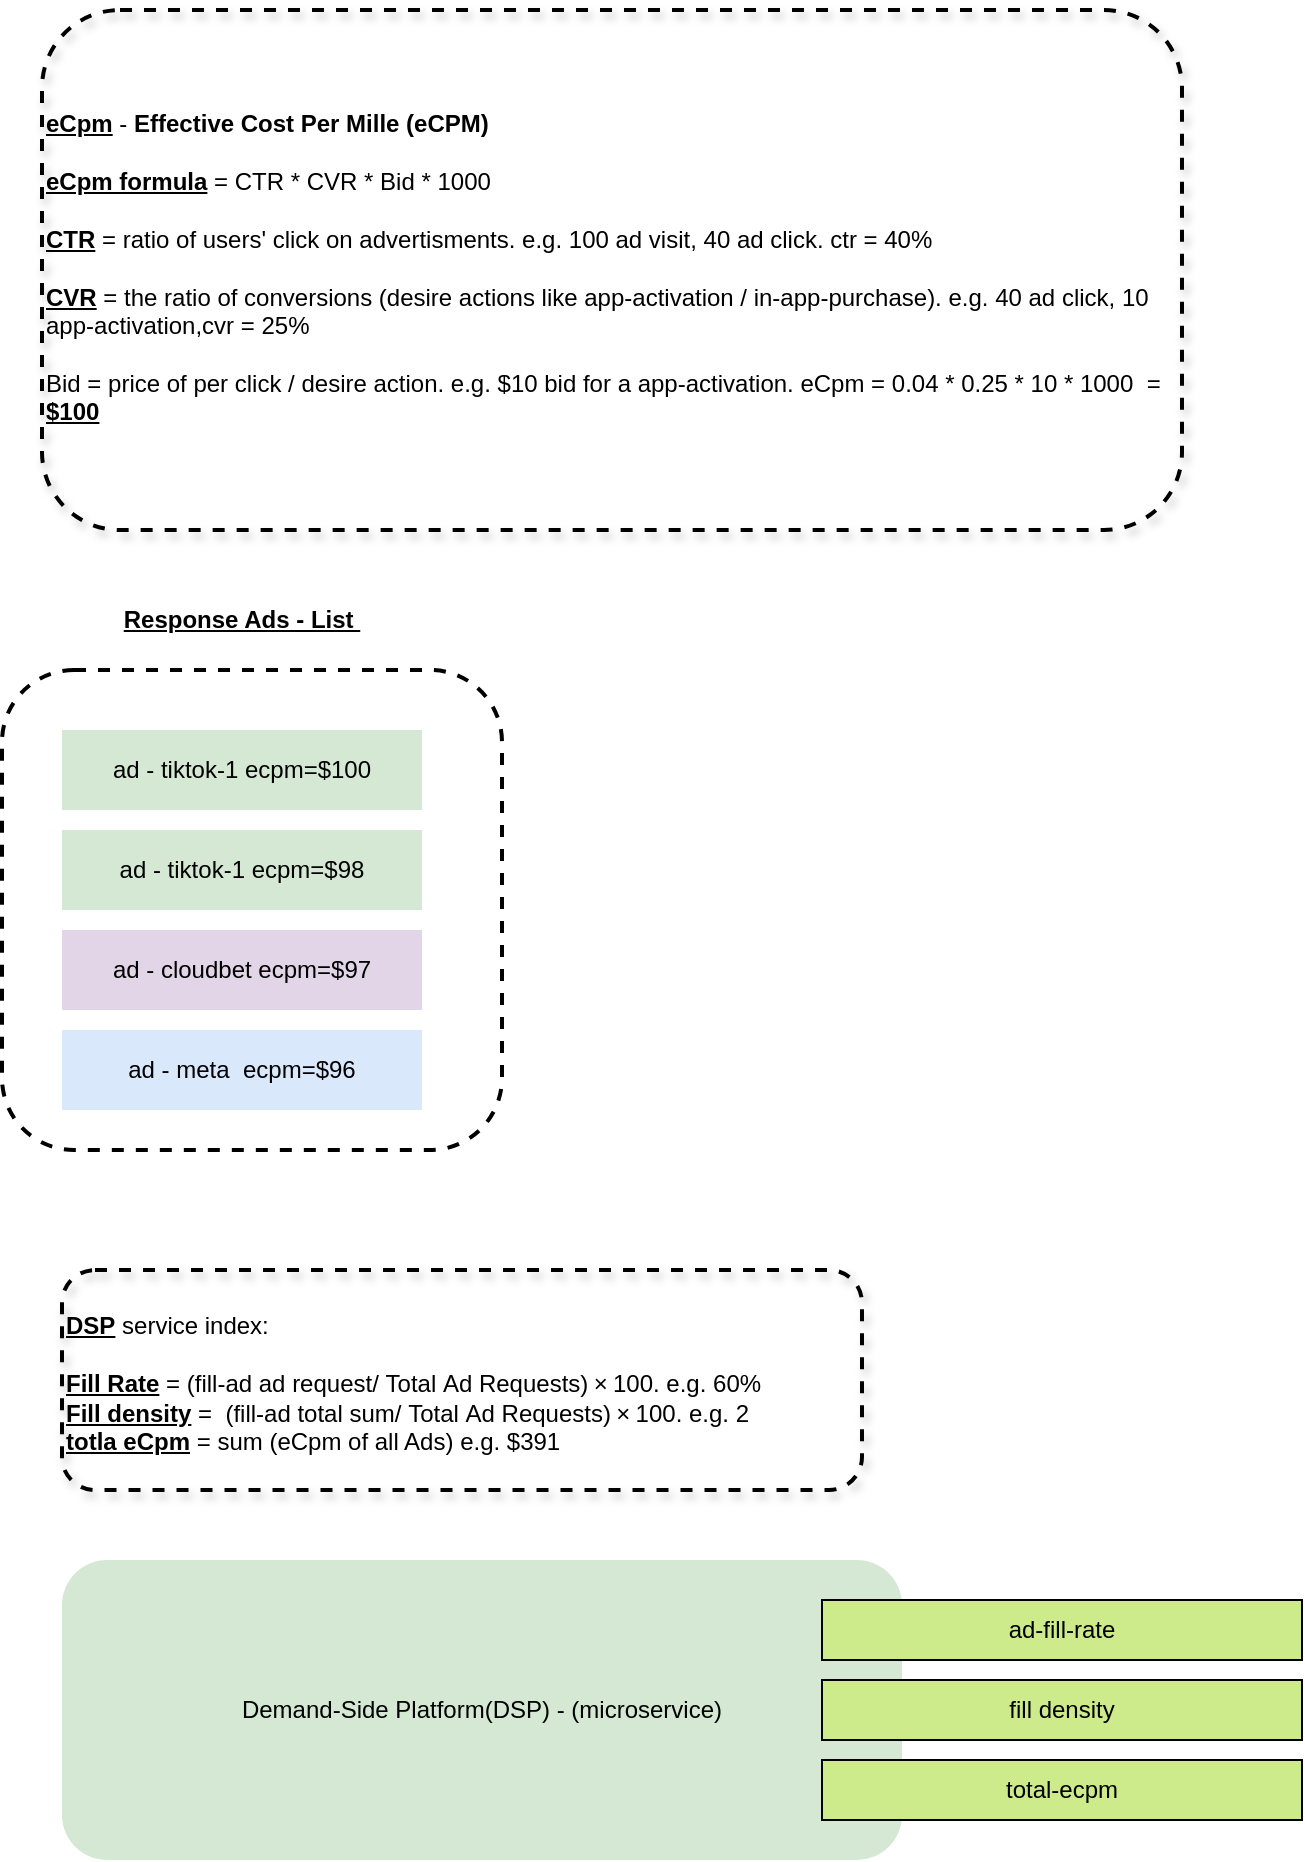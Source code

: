 <mxfile version="25.0.1">
  <diagram name="第 1 页" id="zgRFrtlp1Q119CmvOcFI">
    <mxGraphModel dx="1260" dy="702" grid="1" gridSize="10" guides="1" tooltips="1" connect="1" arrows="1" fold="1" page="1" pageScale="1" pageWidth="827" pageHeight="1169" math="0" shadow="0">
      <root>
        <mxCell id="0" />
        <mxCell id="1" parent="0" />
        <mxCell id="5tDuQ4ynyZppxNNhZH8u-19" value="" style="rounded=1;whiteSpace=wrap;html=1;fillColor=none;dashed=1;strokeWidth=2;" vertex="1" parent="1">
          <mxGeometry x="10" y="340" width="250" height="240" as="geometry" />
        </mxCell>
        <mxCell id="5tDuQ4ynyZppxNNhZH8u-14" value="&lt;br&gt;&lt;div&gt;&lt;b style=&quot;background-color: initial;&quot;&gt;&lt;u&gt;DSP&lt;/u&gt;&lt;/b&gt;&lt;span style=&quot;background-color: initial;&quot;&gt;&amp;nbsp;service index:&amp;nbsp;&lt;/span&gt;&lt;br&gt;&lt;/div&gt;&lt;div&gt;&lt;strong&gt;&lt;br&gt;&lt;/strong&gt;&lt;b&gt;&lt;u&gt;Fill Rate&lt;/u&gt;&lt;/b&gt; =&amp;nbsp;&lt;span class=&quot;base&quot;&gt;&lt;span class=&quot;minner&quot;&gt;&lt;span style=&quot;top: 0em;&quot; class=&quot;mopen delimcenter&quot;&gt;&lt;span class=&quot;delimsizing size3&quot;&gt;(fill-ad ad request&lt;/span&gt;&lt;/span&gt;&lt;span class=&quot;mord&quot;&gt;&lt;span class=&quot;mfrac&quot;&gt;&lt;span class=&quot;vlist-t vlist-t2&quot;&gt;&lt;span class=&quot;vlist-r&quot;&gt;&lt;span class=&quot;vlist-s&quot;&gt;​/&amp;nbsp;&lt;/span&gt;&lt;/span&gt;&lt;/span&gt;&lt;/span&gt;&lt;/span&gt;&lt;/span&gt;&lt;/span&gt;&lt;span style=&quot;background-color: initial;&quot;&gt;Total&amp;nbsp;Ad&amp;nbsp;Requests&lt;/span&gt;&lt;span style=&quot;background-color: initial;&quot; class=&quot;base&quot;&gt;&lt;span class=&quot;minner&quot;&gt;&lt;span style=&quot;top: 0em;&quot; class=&quot;mclose delimcenter&quot;&gt;&lt;span class=&quot;delimsizing size3&quot;&gt;)&lt;/span&gt;&lt;/span&gt;&lt;/span&gt;&lt;span style=&quot;margin-right: 0.222em;&quot; class=&quot;mspace&quot;&gt;&lt;/span&gt;&lt;span class=&quot;mbin&quot;&gt;×&lt;/span&gt;&lt;span style=&quot;margin-right: 0.222em;&quot; class=&quot;mspace&quot;&gt;&lt;/span&gt;&lt;/span&gt;&lt;span style=&quot;background-color: initial;&quot; class=&quot;base&quot;&gt;&lt;span style=&quot;height: 0.644em;&quot; class=&quot;strut&quot;&gt;&lt;/span&gt;&lt;span class=&quot;mord&quot;&gt;100. e.g. 60%&lt;br&gt;&lt;b&gt;&lt;u&gt;Fill density&lt;/u&gt;&lt;/b&gt; =&amp;nbsp;&amp;nbsp;&lt;/span&gt;&lt;/span&gt;&lt;span style=&quot;background-color: initial;&quot; class=&quot;base&quot;&gt;&lt;span class=&quot;minner&quot;&gt;&lt;span style=&quot;top: 0em;&quot; class=&quot;mopen delimcenter&quot;&gt;&lt;span class=&quot;delimsizing size3&quot;&gt;(fill-ad total sum&lt;/span&gt;&lt;/span&gt;&lt;span class=&quot;mord&quot;&gt;&lt;span class=&quot;mfrac&quot;&gt;&lt;span class=&quot;vlist-t vlist-t2&quot;&gt;&lt;span class=&quot;vlist-r&quot;&gt;&lt;span class=&quot;vlist-s&quot;&gt;​/&amp;nbsp;&lt;/span&gt;&lt;/span&gt;&lt;/span&gt;&lt;/span&gt;&lt;/span&gt;&lt;/span&gt;&lt;/span&gt;&lt;span style=&quot;background-color: initial;&quot;&gt;Total&amp;nbsp;Ad&amp;nbsp;Requests&lt;/span&gt;&lt;span style=&quot;background-color: initial;&quot; class=&quot;base&quot;&gt;&lt;span class=&quot;minner&quot;&gt;&lt;span style=&quot;top: 0em;&quot; class=&quot;mclose delimcenter&quot;&gt;&lt;span class=&quot;delimsizing size3&quot;&gt;)&lt;/span&gt;&lt;/span&gt;&lt;/span&gt;&lt;span style=&quot;margin-right: 0.222em;&quot; class=&quot;mspace&quot;&gt;&lt;/span&gt;&lt;span class=&quot;mbin&quot;&gt;×&lt;/span&gt;&lt;span style=&quot;margin-right: 0.222em;&quot; class=&quot;mspace&quot;&gt;&lt;/span&gt;&lt;/span&gt;&lt;span style=&quot;background-color: initial;&quot; class=&quot;base&quot;&gt;&lt;span style=&quot;height: 0.644em;&quot; class=&quot;strut&quot;&gt;&lt;/span&gt;&lt;span class=&quot;mord&quot;&gt;100. e.g. 2&lt;br&gt;&lt;b&gt;&lt;u&gt;totla eCpm&lt;/u&gt;&lt;/b&gt; = sum (eCpm of all Ads) e.g. $391&lt;/span&gt;&lt;/span&gt;&lt;/div&gt;" style="text;html=1;align=left;verticalAlign=top;whiteSpace=wrap;rounded=1;strokeColor=default;dashed=1;strokeWidth=2;shadow=1;" vertex="1" parent="1">
          <mxGeometry x="40" y="640" width="400" height="110" as="geometry" />
        </mxCell>
        <mxCell id="5tDuQ4ynyZppxNNhZH8u-1" value="ad - tiktok-1 ecpm=$100" style="rounded=0;whiteSpace=wrap;html=1;fillColor=#d5e8d4;strokeColor=none;" vertex="1" parent="1">
          <mxGeometry x="40" y="370" width="180" height="40" as="geometry" />
        </mxCell>
        <mxCell id="5tDuQ4ynyZppxNNhZH8u-2" value="ad - tiktok-1 ecpm=$98" style="rounded=0;whiteSpace=wrap;html=1;fillColor=#d5e8d4;strokeColor=none;" vertex="1" parent="1">
          <mxGeometry x="40" y="420" width="180" height="40" as="geometry" />
        </mxCell>
        <mxCell id="5tDuQ4ynyZppxNNhZH8u-3" value="ad - cloudbet ecpm=$97" style="rounded=0;whiteSpace=wrap;html=1;fillColor=#e1d5e7;strokeColor=none;" vertex="1" parent="1">
          <mxGeometry x="40" y="470" width="180" height="40" as="geometry" />
        </mxCell>
        <mxCell id="5tDuQ4ynyZppxNNhZH8u-4" value="ad - meta&amp;nbsp;&amp;nbsp;ecpm=$96" style="rounded=0;whiteSpace=wrap;html=1;fillColor=#dae8fc;strokeColor=none;" vertex="1" parent="1">
          <mxGeometry x="40" y="520" width="180" height="40" as="geometry" />
        </mxCell>
        <mxCell id="5tDuQ4ynyZppxNNhZH8u-5" value="&lt;br&gt;&lt;b&gt;&lt;u&gt;&lt;br&gt;&lt;/u&gt;&lt;/b&gt;&lt;div&gt;&lt;b&gt;&lt;u&gt;&lt;br&gt;&lt;/u&gt;&lt;/b&gt;&lt;/div&gt;&lt;div&gt;&lt;b&gt;&lt;u&gt;eCpm&lt;/u&gt;&lt;/b&gt; -&amp;nbsp;&lt;strong&gt;Effective Cost Per Mille (eCPM)&lt;br&gt;&lt;br&gt;&lt;/strong&gt;&lt;b&gt;&lt;u&gt;eCpm formula&lt;/u&gt;&lt;/b&gt; = CTR * CVR * Bid * 1000&lt;br&gt;&lt;br&gt;&lt;div&gt;&lt;b&gt;&lt;u&gt;CTR&lt;/u&gt;&lt;/b&gt; = ratio of users&#39; click on advertisments.&amp;nbsp;e.g. 100 ad visit, 40 ad click. ctr = 40%&lt;br&gt;&lt;br&gt;&lt;b&gt;&lt;u&gt;CVR&lt;/u&gt;&lt;/b&gt; = the ratio of conversions (desire actions like app-activation / in-app-purchase). e.g. 40 ad click, 10 app-activation,cvr = 25%&lt;br&gt;&lt;br&gt;Bid = price of per click / desire action. e.g. $10 bid for a app-activation. eCpm = 0.04 * 0.25 * 10 * 1000&amp;nbsp; = &lt;b&gt;&lt;u&gt;$100&lt;/u&gt;&lt;/b&gt;&lt;/div&gt;&lt;/div&gt;" style="text;html=1;align=left;verticalAlign=top;whiteSpace=wrap;rounded=1;strokeColor=default;dashed=1;strokeWidth=2;shadow=1;" vertex="1" parent="1">
          <mxGeometry x="30" y="10" width="570" height="260" as="geometry" />
        </mxCell>
        <mxCell id="5tDuQ4ynyZppxNNhZH8u-13" value="Demand-Side Platform(DSP) - (microservice)" style="rounded=1;whiteSpace=wrap;html=1;fillColor=#d5e8d4;strokeColor=none;" vertex="1" parent="1">
          <mxGeometry x="40" y="785" width="420" height="150" as="geometry" />
        </mxCell>
        <mxCell id="5tDuQ4ynyZppxNNhZH8u-15" value="ad-fill-rate" style="rounded=0;whiteSpace=wrap;html=1;fillColor=#cdeb8b;strokeColor=default;" vertex="1" parent="1">
          <mxGeometry x="420" y="805" width="240" height="30" as="geometry" />
        </mxCell>
        <mxCell id="5tDuQ4ynyZppxNNhZH8u-17" value="fill density" style="rounded=0;whiteSpace=wrap;html=1;fillColor=#cdeb8b;strokeColor=default;" vertex="1" parent="1">
          <mxGeometry x="420" y="845" width="240" height="30" as="geometry" />
        </mxCell>
        <mxCell id="5tDuQ4ynyZppxNNhZH8u-18" value="total-ecpm" style="rounded=0;whiteSpace=wrap;html=1;fillColor=#cdeb8b;strokeColor=default;" vertex="1" parent="1">
          <mxGeometry x="420" y="885" width="240" height="30" as="geometry" />
        </mxCell>
        <mxCell id="5tDuQ4ynyZppxNNhZH8u-20" value="Response Ads - List&amp;nbsp;" style="text;html=1;align=center;verticalAlign=middle;whiteSpace=wrap;rounded=0;fontStyle=5" vertex="1" parent="1">
          <mxGeometry x="35" y="300" width="190" height="30" as="geometry" />
        </mxCell>
      </root>
    </mxGraphModel>
  </diagram>
</mxfile>
